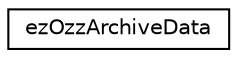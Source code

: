 digraph "Graphical Class Hierarchy"
{
 // LATEX_PDF_SIZE
  edge [fontname="Helvetica",fontsize="10",labelfontname="Helvetica",labelfontsize="10"];
  node [fontname="Helvetica",fontsize="10",shape=record];
  rankdir="LR";
  Node0 [label="ezOzzArchiveData",height=0.2,width=0.4,color="black", fillcolor="white", style="filled",URL="$dd/d5f/classez_ozz_archive_data.htm",tooltip="Stores or gather the data for an ozz file, for random access operations (seek / tell)."];
}
